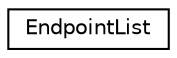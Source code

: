 digraph "Graphical Class Hierarchy"
{
  edge [fontname="Helvetica",fontsize="10",labelfontname="Helvetica",labelfontsize="10"];
  node [fontname="Helvetica",fontsize="10",shape=record];
  rankdir="LR";
  Node1 [label="EndpointList",height=0.2,width=0.4,color="black", fillcolor="white", style="filled",URL="$class_endpoint_list.html"];
}

